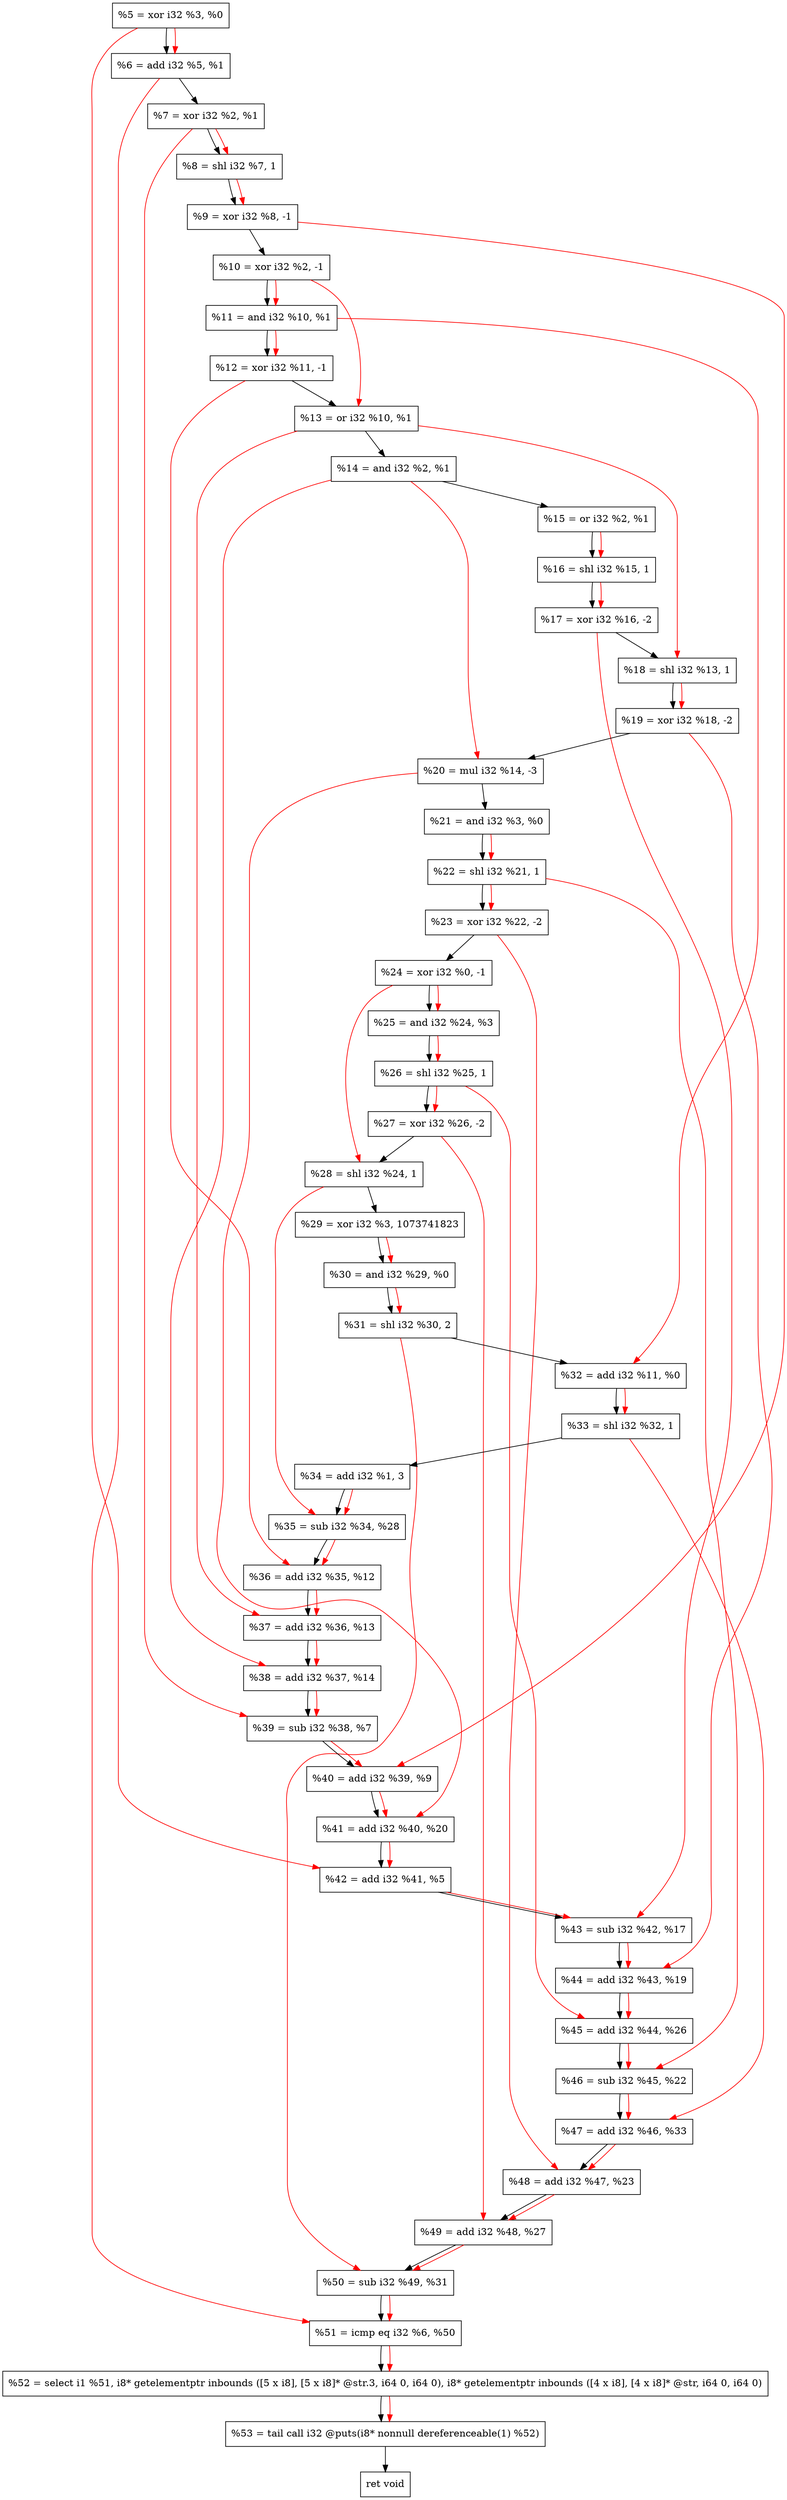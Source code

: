 digraph "DFG for'crackme' function" {
	Node0x550740[shape=record, label="  %5 = xor i32 %3, %0"];
	Node0x5507b0[shape=record, label="  %6 = add i32 %5, %1"];
	Node0x550820[shape=record, label="  %7 = xor i32 %2, %1"];
	Node0x550ea0[shape=record, label="  %8 = shl i32 %7, 1"];
	Node0x550f40[shape=record, label="  %9 = xor i32 %8, -1"];
	Node0x550fb0[shape=record, label="  %10 = xor i32 %2, -1"];
	Node0x551020[shape=record, label="  %11 = and i32 %10, %1"];
	Node0x551090[shape=record, label="  %12 = xor i32 %11, -1"];
	Node0x551100[shape=record, label="  %13 = or i32 %10, %1"];
	Node0x551170[shape=record, label="  %14 = and i32 %2, %1"];
	Node0x5511e0[shape=record, label="  %15 = or i32 %2, %1"];
	Node0x551250[shape=record, label="  %16 = shl i32 %15, 1"];
	Node0x5512f0[shape=record, label="  %17 = xor i32 %16, -2"];
	Node0x551360[shape=record, label="  %18 = shl i32 %13, 1"];
	Node0x5513d0[shape=record, label="  %19 = xor i32 %18, -2"];
	Node0x551470[shape=record, label="  %20 = mul i32 %14, -3"];
	Node0x5514e0[shape=record, label="  %21 = and i32 %3, %0"];
	Node0x551550[shape=record, label="  %22 = shl i32 %21, 1"];
	Node0x5515c0[shape=record, label="  %23 = xor i32 %22, -2"];
	Node0x551630[shape=record, label="  %24 = xor i32 %0, -1"];
	Node0x5516a0[shape=record, label="  %25 = and i32 %24, %3"];
	Node0x551710[shape=record, label="  %26 = shl i32 %25, 1"];
	Node0x551780[shape=record, label="  %27 = xor i32 %26, -2"];
	Node0x5517f0[shape=record, label="  %28 = shl i32 %24, 1"];
	Node0x551890[shape=record, label="  %29 = xor i32 %3, 1073741823"];
	Node0x551900[shape=record, label="  %30 = and i32 %29, %0"];
	Node0x5519a0[shape=record, label="  %31 = shl i32 %30, 2"];
	Node0x551a10[shape=record, label="  %32 = add i32 %11, %0"];
	Node0x551c90[shape=record, label="  %33 = shl i32 %32, 1"];
	Node0x551d30[shape=record, label="  %34 = add i32 %1, 3"];
	Node0x551da0[shape=record, label="  %35 = sub i32 %34, %28"];
	Node0x551e10[shape=record, label="  %36 = add i32 %35, %12"];
	Node0x551e80[shape=record, label="  %37 = add i32 %36, %13"];
	Node0x551ef0[shape=record, label="  %38 = add i32 %37, %14"];
	Node0x551f60[shape=record, label="  %39 = sub i32 %38, %7"];
	Node0x551fd0[shape=record, label="  %40 = add i32 %39, %9"];
	Node0x552040[shape=record, label="  %41 = add i32 %40, %20"];
	Node0x5520b0[shape=record, label="  %42 = add i32 %41, %5"];
	Node0x552120[shape=record, label="  %43 = sub i32 %42, %17"];
	Node0x552190[shape=record, label="  %44 = add i32 %43, %19"];
	Node0x552200[shape=record, label="  %45 = add i32 %44, %26"];
	Node0x552270[shape=record, label="  %46 = sub i32 %45, %22"];
	Node0x5522e0[shape=record, label="  %47 = add i32 %46, %33"];
	Node0x552350[shape=record, label="  %48 = add i32 %47, %23"];
	Node0x5523c0[shape=record, label="  %49 = add i32 %48, %27"];
	Node0x552430[shape=record, label="  %50 = sub i32 %49, %31"];
	Node0x5524a0[shape=record, label="  %51 = icmp eq i32 %6, %50"];
	Node0x4f1268[shape=record, label="  %52 = select i1 %51, i8* getelementptr inbounds ([5 x i8], [5 x i8]* @str.3, i64 0, i64 0), i8* getelementptr inbounds ([4 x i8], [4 x i8]* @str, i64 0, i64 0)"];
	Node0x552940[shape=record, label="  %53 = tail call i32 @puts(i8* nonnull dereferenceable(1) %52)"];
	Node0x552990[shape=record, label="  ret void"];
	Node0x550740 -> Node0x5507b0;
	Node0x5507b0 -> Node0x550820;
	Node0x550820 -> Node0x550ea0;
	Node0x550ea0 -> Node0x550f40;
	Node0x550f40 -> Node0x550fb0;
	Node0x550fb0 -> Node0x551020;
	Node0x551020 -> Node0x551090;
	Node0x551090 -> Node0x551100;
	Node0x551100 -> Node0x551170;
	Node0x551170 -> Node0x5511e0;
	Node0x5511e0 -> Node0x551250;
	Node0x551250 -> Node0x5512f0;
	Node0x5512f0 -> Node0x551360;
	Node0x551360 -> Node0x5513d0;
	Node0x5513d0 -> Node0x551470;
	Node0x551470 -> Node0x5514e0;
	Node0x5514e0 -> Node0x551550;
	Node0x551550 -> Node0x5515c0;
	Node0x5515c0 -> Node0x551630;
	Node0x551630 -> Node0x5516a0;
	Node0x5516a0 -> Node0x551710;
	Node0x551710 -> Node0x551780;
	Node0x551780 -> Node0x5517f0;
	Node0x5517f0 -> Node0x551890;
	Node0x551890 -> Node0x551900;
	Node0x551900 -> Node0x5519a0;
	Node0x5519a0 -> Node0x551a10;
	Node0x551a10 -> Node0x551c90;
	Node0x551c90 -> Node0x551d30;
	Node0x551d30 -> Node0x551da0;
	Node0x551da0 -> Node0x551e10;
	Node0x551e10 -> Node0x551e80;
	Node0x551e80 -> Node0x551ef0;
	Node0x551ef0 -> Node0x551f60;
	Node0x551f60 -> Node0x551fd0;
	Node0x551fd0 -> Node0x552040;
	Node0x552040 -> Node0x5520b0;
	Node0x5520b0 -> Node0x552120;
	Node0x552120 -> Node0x552190;
	Node0x552190 -> Node0x552200;
	Node0x552200 -> Node0x552270;
	Node0x552270 -> Node0x5522e0;
	Node0x5522e0 -> Node0x552350;
	Node0x552350 -> Node0x5523c0;
	Node0x5523c0 -> Node0x552430;
	Node0x552430 -> Node0x5524a0;
	Node0x5524a0 -> Node0x4f1268;
	Node0x4f1268 -> Node0x552940;
	Node0x552940 -> Node0x552990;
edge [color=red]
	Node0x550740 -> Node0x5507b0;
	Node0x550820 -> Node0x550ea0;
	Node0x550ea0 -> Node0x550f40;
	Node0x550fb0 -> Node0x551020;
	Node0x551020 -> Node0x551090;
	Node0x550fb0 -> Node0x551100;
	Node0x5511e0 -> Node0x551250;
	Node0x551250 -> Node0x5512f0;
	Node0x551100 -> Node0x551360;
	Node0x551360 -> Node0x5513d0;
	Node0x551170 -> Node0x551470;
	Node0x5514e0 -> Node0x551550;
	Node0x551550 -> Node0x5515c0;
	Node0x551630 -> Node0x5516a0;
	Node0x5516a0 -> Node0x551710;
	Node0x551710 -> Node0x551780;
	Node0x551630 -> Node0x5517f0;
	Node0x551890 -> Node0x551900;
	Node0x551900 -> Node0x5519a0;
	Node0x551020 -> Node0x551a10;
	Node0x551a10 -> Node0x551c90;
	Node0x551d30 -> Node0x551da0;
	Node0x5517f0 -> Node0x551da0;
	Node0x551da0 -> Node0x551e10;
	Node0x551090 -> Node0x551e10;
	Node0x551e10 -> Node0x551e80;
	Node0x551100 -> Node0x551e80;
	Node0x551e80 -> Node0x551ef0;
	Node0x551170 -> Node0x551ef0;
	Node0x551ef0 -> Node0x551f60;
	Node0x550820 -> Node0x551f60;
	Node0x551f60 -> Node0x551fd0;
	Node0x550f40 -> Node0x551fd0;
	Node0x551fd0 -> Node0x552040;
	Node0x551470 -> Node0x552040;
	Node0x552040 -> Node0x5520b0;
	Node0x550740 -> Node0x5520b0;
	Node0x5520b0 -> Node0x552120;
	Node0x5512f0 -> Node0x552120;
	Node0x552120 -> Node0x552190;
	Node0x5513d0 -> Node0x552190;
	Node0x552190 -> Node0x552200;
	Node0x551710 -> Node0x552200;
	Node0x552200 -> Node0x552270;
	Node0x551550 -> Node0x552270;
	Node0x552270 -> Node0x5522e0;
	Node0x551c90 -> Node0x5522e0;
	Node0x5522e0 -> Node0x552350;
	Node0x5515c0 -> Node0x552350;
	Node0x552350 -> Node0x5523c0;
	Node0x551780 -> Node0x5523c0;
	Node0x5523c0 -> Node0x552430;
	Node0x5519a0 -> Node0x552430;
	Node0x5507b0 -> Node0x5524a0;
	Node0x552430 -> Node0x5524a0;
	Node0x5524a0 -> Node0x4f1268;
	Node0x4f1268 -> Node0x552940;
}
